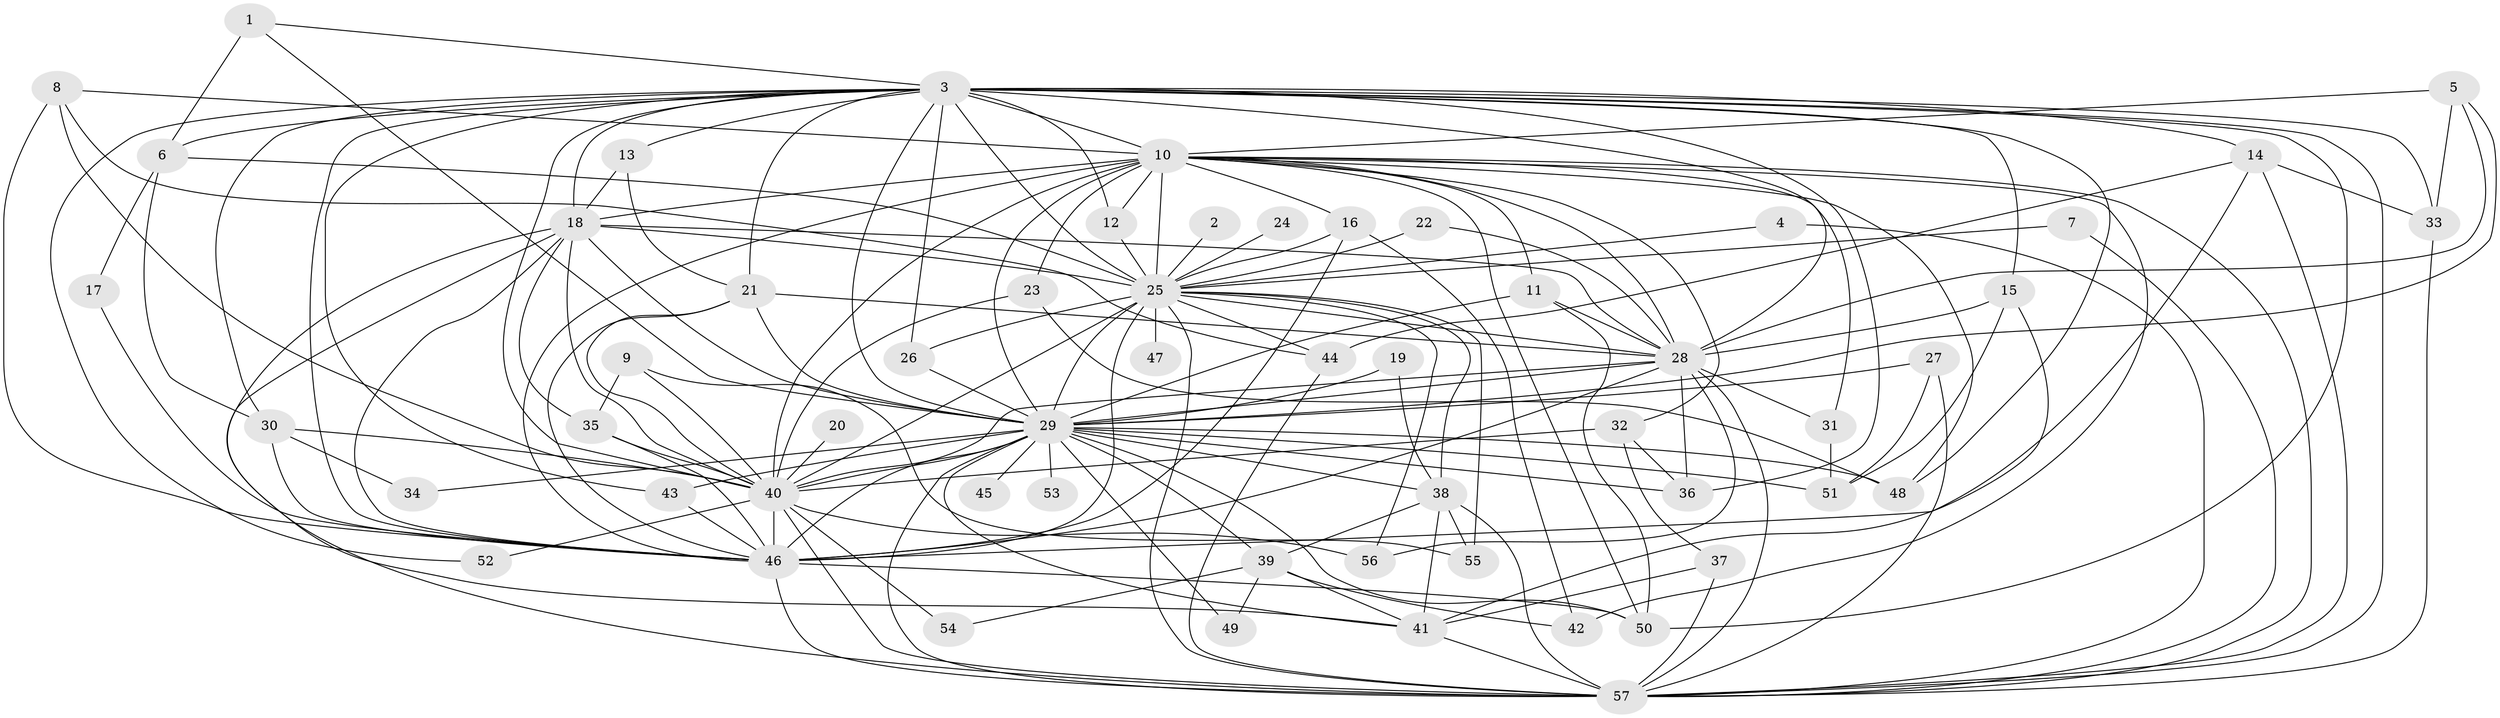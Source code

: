 // original degree distribution, {18: 0.014084507042253521, 29: 0.007042253521126761, 24: 0.014084507042253521, 38: 0.007042253521126761, 30: 0.007042253521126761, 27: 0.007042253521126761, 16: 0.007042253521126761, 35: 0.007042253521126761, 3: 0.23943661971830985, 2: 0.528169014084507, 4: 0.09859154929577464, 5: 0.04225352112676056, 7: 0.02112676056338028}
// Generated by graph-tools (version 1.1) at 2025/36/03/04/25 23:36:19]
// undirected, 57 vertices, 164 edges
graph export_dot {
  node [color=gray90,style=filled];
  1;
  2;
  3;
  4;
  5;
  6;
  7;
  8;
  9;
  10;
  11;
  12;
  13;
  14;
  15;
  16;
  17;
  18;
  19;
  20;
  21;
  22;
  23;
  24;
  25;
  26;
  27;
  28;
  29;
  30;
  31;
  32;
  33;
  34;
  35;
  36;
  37;
  38;
  39;
  40;
  41;
  42;
  43;
  44;
  45;
  46;
  47;
  48;
  49;
  50;
  51;
  52;
  53;
  54;
  55;
  56;
  57;
  1 -- 3 [weight=1.0];
  1 -- 6 [weight=1.0];
  1 -- 29 [weight=1.0];
  2 -- 25 [weight=1.0];
  3 -- 6 [weight=3.0];
  3 -- 10 [weight=3.0];
  3 -- 12 [weight=1.0];
  3 -- 13 [weight=1.0];
  3 -- 14 [weight=2.0];
  3 -- 15 [weight=2.0];
  3 -- 18 [weight=2.0];
  3 -- 21 [weight=1.0];
  3 -- 25 [weight=1.0];
  3 -- 26 [weight=1.0];
  3 -- 28 [weight=1.0];
  3 -- 29 [weight=1.0];
  3 -- 30 [weight=1.0];
  3 -- 33 [weight=1.0];
  3 -- 36 [weight=1.0];
  3 -- 40 [weight=2.0];
  3 -- 43 [weight=1.0];
  3 -- 46 [weight=3.0];
  3 -- 48 [weight=1.0];
  3 -- 50 [weight=1.0];
  3 -- 52 [weight=1.0];
  3 -- 57 [weight=3.0];
  4 -- 25 [weight=1.0];
  4 -- 57 [weight=1.0];
  5 -- 10 [weight=1.0];
  5 -- 28 [weight=1.0];
  5 -- 29 [weight=1.0];
  5 -- 33 [weight=2.0];
  6 -- 17 [weight=1.0];
  6 -- 25 [weight=1.0];
  6 -- 30 [weight=1.0];
  7 -- 25 [weight=1.0];
  7 -- 57 [weight=1.0];
  8 -- 10 [weight=1.0];
  8 -- 40 [weight=1.0];
  8 -- 44 [weight=1.0];
  8 -- 46 [weight=1.0];
  9 -- 35 [weight=1.0];
  9 -- 40 [weight=1.0];
  9 -- 55 [weight=1.0];
  10 -- 11 [weight=1.0];
  10 -- 12 [weight=1.0];
  10 -- 16 [weight=1.0];
  10 -- 18 [weight=1.0];
  10 -- 23 [weight=2.0];
  10 -- 25 [weight=1.0];
  10 -- 28 [weight=2.0];
  10 -- 29 [weight=1.0];
  10 -- 31 [weight=1.0];
  10 -- 32 [weight=2.0];
  10 -- 40 [weight=1.0];
  10 -- 42 [weight=1.0];
  10 -- 46 [weight=2.0];
  10 -- 48 [weight=1.0];
  10 -- 50 [weight=1.0];
  10 -- 57 [weight=1.0];
  11 -- 28 [weight=1.0];
  11 -- 29 [weight=1.0];
  11 -- 50 [weight=1.0];
  12 -- 25 [weight=1.0];
  13 -- 18 [weight=1.0];
  13 -- 21 [weight=1.0];
  14 -- 33 [weight=1.0];
  14 -- 44 [weight=1.0];
  14 -- 46 [weight=1.0];
  14 -- 57 [weight=2.0];
  15 -- 28 [weight=2.0];
  15 -- 41 [weight=1.0];
  15 -- 51 [weight=1.0];
  16 -- 25 [weight=1.0];
  16 -- 42 [weight=1.0];
  16 -- 46 [weight=1.0];
  17 -- 46 [weight=1.0];
  18 -- 25 [weight=2.0];
  18 -- 28 [weight=1.0];
  18 -- 29 [weight=1.0];
  18 -- 35 [weight=1.0];
  18 -- 40 [weight=3.0];
  18 -- 41 [weight=1.0];
  18 -- 46 [weight=4.0];
  18 -- 57 [weight=2.0];
  19 -- 29 [weight=1.0];
  19 -- 38 [weight=1.0];
  20 -- 40 [weight=1.0];
  21 -- 28 [weight=1.0];
  21 -- 29 [weight=1.0];
  21 -- 40 [weight=1.0];
  21 -- 46 [weight=1.0];
  22 -- 25 [weight=1.0];
  22 -- 28 [weight=1.0];
  23 -- 40 [weight=1.0];
  23 -- 48 [weight=1.0];
  24 -- 25 [weight=1.0];
  25 -- 26 [weight=1.0];
  25 -- 28 [weight=1.0];
  25 -- 29 [weight=1.0];
  25 -- 38 [weight=1.0];
  25 -- 40 [weight=1.0];
  25 -- 44 [weight=1.0];
  25 -- 46 [weight=3.0];
  25 -- 47 [weight=1.0];
  25 -- 55 [weight=1.0];
  25 -- 56 [weight=1.0];
  25 -- 57 [weight=2.0];
  26 -- 29 [weight=1.0];
  27 -- 29 [weight=1.0];
  27 -- 51 [weight=1.0];
  27 -- 57 [weight=2.0];
  28 -- 29 [weight=2.0];
  28 -- 31 [weight=2.0];
  28 -- 36 [weight=1.0];
  28 -- 40 [weight=2.0];
  28 -- 46 [weight=4.0];
  28 -- 56 [weight=1.0];
  28 -- 57 [weight=1.0];
  29 -- 34 [weight=1.0];
  29 -- 36 [weight=1.0];
  29 -- 38 [weight=1.0];
  29 -- 39 [weight=2.0];
  29 -- 40 [weight=1.0];
  29 -- 41 [weight=1.0];
  29 -- 43 [weight=2.0];
  29 -- 45 [weight=1.0];
  29 -- 46 [weight=3.0];
  29 -- 48 [weight=2.0];
  29 -- 49 [weight=1.0];
  29 -- 50 [weight=1.0];
  29 -- 51 [weight=1.0];
  29 -- 53 [weight=1.0];
  29 -- 57 [weight=3.0];
  30 -- 34 [weight=1.0];
  30 -- 40 [weight=1.0];
  30 -- 46 [weight=1.0];
  31 -- 51 [weight=1.0];
  32 -- 36 [weight=1.0];
  32 -- 37 [weight=1.0];
  32 -- 40 [weight=3.0];
  33 -- 57 [weight=1.0];
  35 -- 40 [weight=2.0];
  35 -- 46 [weight=1.0];
  37 -- 41 [weight=1.0];
  37 -- 57 [weight=1.0];
  38 -- 39 [weight=1.0];
  38 -- 41 [weight=1.0];
  38 -- 55 [weight=1.0];
  38 -- 57 [weight=1.0];
  39 -- 41 [weight=1.0];
  39 -- 42 [weight=1.0];
  39 -- 49 [weight=1.0];
  39 -- 54 [weight=1.0];
  40 -- 46 [weight=2.0];
  40 -- 52 [weight=1.0];
  40 -- 54 [weight=2.0];
  40 -- 56 [weight=1.0];
  40 -- 57 [weight=1.0];
  41 -- 57 [weight=1.0];
  43 -- 46 [weight=1.0];
  44 -- 57 [weight=1.0];
  46 -- 50 [weight=1.0];
  46 -- 57 [weight=2.0];
}
